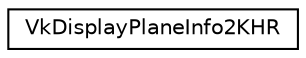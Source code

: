 digraph "Graphical Class Hierarchy"
{
 // LATEX_PDF_SIZE
  edge [fontname="Helvetica",fontsize="10",labelfontname="Helvetica",labelfontsize="10"];
  node [fontname="Helvetica",fontsize="10",shape=record];
  rankdir="LR";
  Node0 [label="VkDisplayPlaneInfo2KHR",height=0.2,width=0.4,color="black", fillcolor="white", style="filled",URL="$d6/d48/structVkDisplayPlaneInfo2KHR.html",tooltip=" "];
}
